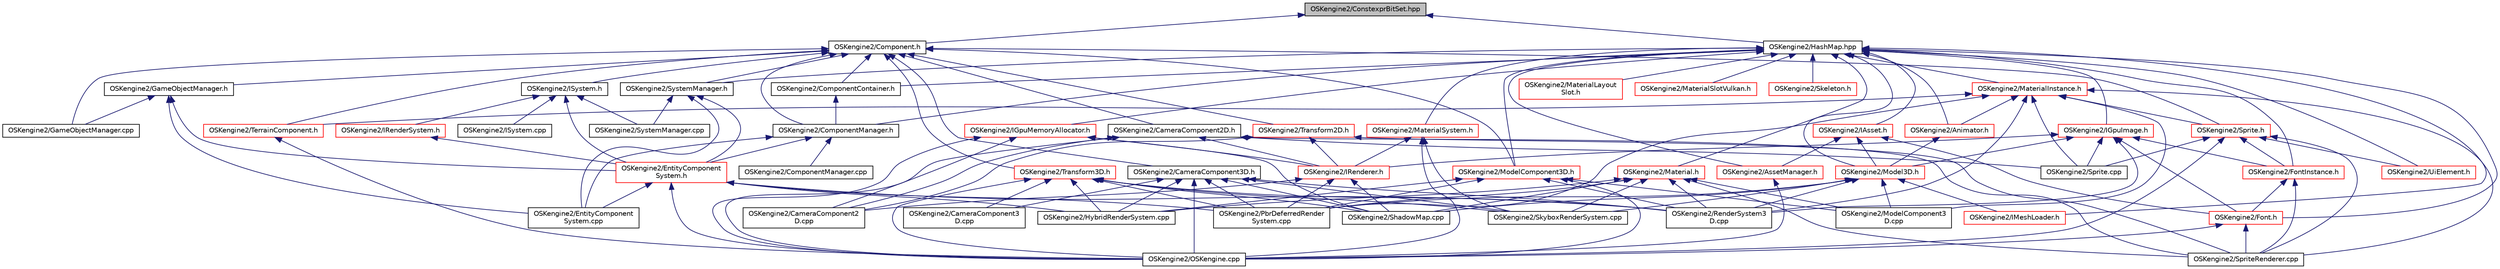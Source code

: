 digraph "OSKengine2/ConstexprBitSet.hpp"
{
 // LATEX_PDF_SIZE
  edge [fontname="Helvetica",fontsize="10",labelfontname="Helvetica",labelfontsize="10"];
  node [fontname="Helvetica",fontsize="10",shape=record];
  Node1 [label="OSKengine2/ConstexprBitSet.hpp",height=0.2,width=0.4,color="black", fillcolor="grey75", style="filled", fontcolor="black",tooltip=" "];
  Node1 -> Node2 [dir="back",color="midnightblue",fontsize="10",style="solid",fontname="Helvetica"];
  Node2 [label="OSKengine2/Component.h",height=0.2,width=0.4,color="black", fillcolor="white", style="filled",URL="$_component_8h.html",tooltip=" "];
  Node2 -> Node3 [dir="back",color="midnightblue",fontsize="10",style="solid",fontname="Helvetica"];
  Node3 [label="OSKengine2/CameraComponent2D.h",height=0.2,width=0.4,color="black", fillcolor="white", style="filled",URL="$_camera_component2_d_8h.html",tooltip=" "];
  Node3 -> Node4 [dir="back",color="midnightblue",fontsize="10",style="solid",fontname="Helvetica"];
  Node4 [label="OSKengine2/CameraComponent2\lD.cpp",height=0.2,width=0.4,color="black", fillcolor="white", style="filled",URL="$_camera_component2_d_8cpp.html",tooltip=" "];
  Node3 -> Node5 [dir="back",color="midnightblue",fontsize="10",style="solid",fontname="Helvetica"];
  Node5 [label="OSKengine2/IRenderer.h",height=0.2,width=0.4,color="red", fillcolor="white", style="filled",URL="$_i_renderer_8h.html",tooltip=" "];
  Node5 -> Node4 [dir="back",color="midnightblue",fontsize="10",style="solid",fontname="Helvetica"];
  Node5 -> Node41 [dir="back",color="midnightblue",fontsize="10",style="solid",fontname="Helvetica"];
  Node41 [label="OSKengine2/PbrDeferredRender\lSystem.cpp",height=0.2,width=0.4,color="black", fillcolor="white", style="filled",URL="$_pbr_deferred_render_system_8cpp.html",tooltip=" "];
  Node5 -> Node69 [dir="back",color="midnightblue",fontsize="10",style="solid",fontname="Helvetica"];
  Node69 [label="OSKengine2/ShadowMap.cpp",height=0.2,width=0.4,color="black", fillcolor="white", style="filled",URL="$_shadow_map_8cpp.html",tooltip=" "];
  Node3 -> Node40 [dir="back",color="midnightblue",fontsize="10",style="solid",fontname="Helvetica"];
  Node40 [label="OSKengine2/OSKengine.cpp",height=0.2,width=0.4,color="black", fillcolor="white", style="filled",URL="$_o_s_kengine_8cpp.html",tooltip=" "];
  Node3 -> Node85 [dir="back",color="midnightblue",fontsize="10",style="solid",fontname="Helvetica"];
  Node85 [label="OSKengine2/Sprite.cpp",height=0.2,width=0.4,color="black", fillcolor="white", style="filled",URL="$_sprite_8cpp.html",tooltip=" "];
  Node3 -> Node86 [dir="back",color="midnightblue",fontsize="10",style="solid",fontname="Helvetica"];
  Node86 [label="OSKengine2/SpriteRenderer.cpp",height=0.2,width=0.4,color="black", fillcolor="white", style="filled",URL="$_sprite_renderer_8cpp.html",tooltip=" "];
  Node2 -> Node87 [dir="back",color="midnightblue",fontsize="10",style="solid",fontname="Helvetica"];
  Node87 [label="OSKengine2/CameraComponent3D.h",height=0.2,width=0.4,color="black", fillcolor="white", style="filled",URL="$_camera_component3_d_8h.html",tooltip=" "];
  Node87 -> Node33 [dir="back",color="midnightblue",fontsize="10",style="solid",fontname="Helvetica"];
  Node33 [label="OSKengine2/CameraComponent3\lD.cpp",height=0.2,width=0.4,color="black", fillcolor="white", style="filled",URL="$_camera_component3_d_8cpp.html",tooltip=" "];
  Node87 -> Node39 [dir="back",color="midnightblue",fontsize="10",style="solid",fontname="Helvetica"];
  Node39 [label="OSKengine2/HybridRenderSystem.cpp",height=0.2,width=0.4,color="black", fillcolor="white", style="filled",URL="$_hybrid_render_system_8cpp.html",tooltip=" "];
  Node87 -> Node40 [dir="back",color="midnightblue",fontsize="10",style="solid",fontname="Helvetica"];
  Node87 -> Node41 [dir="back",color="midnightblue",fontsize="10",style="solid",fontname="Helvetica"];
  Node87 -> Node43 [dir="back",color="midnightblue",fontsize="10",style="solid",fontname="Helvetica"];
  Node43 [label="OSKengine2/RenderSystem3\lD.cpp",height=0.2,width=0.4,color="black", fillcolor="white", style="filled",URL="$_render_system3_d_8cpp.html",tooltip=" "];
  Node87 -> Node69 [dir="back",color="midnightblue",fontsize="10",style="solid",fontname="Helvetica"];
  Node87 -> Node70 [dir="back",color="midnightblue",fontsize="10",style="solid",fontname="Helvetica"];
  Node70 [label="OSKengine2/SkyboxRenderSystem.cpp",height=0.2,width=0.4,color="black", fillcolor="white", style="filled",URL="$_skybox_render_system_8cpp.html",tooltip=" "];
  Node2 -> Node88 [dir="back",color="midnightblue",fontsize="10",style="solid",fontname="Helvetica"];
  Node88 [label="OSKengine2/ComponentContainer.h",height=0.2,width=0.4,color="black", fillcolor="white", style="filled",URL="$_component_container_8h.html",tooltip=" "];
  Node88 -> Node89 [dir="back",color="midnightblue",fontsize="10",style="solid",fontname="Helvetica"];
  Node89 [label="OSKengine2/ComponentManager.h",height=0.2,width=0.4,color="black", fillcolor="white", style="filled",URL="$_component_manager_8h.html",tooltip=" "];
  Node89 -> Node90 [dir="back",color="midnightblue",fontsize="10",style="solid",fontname="Helvetica"];
  Node90 [label="OSKengine2/ComponentManager.cpp",height=0.2,width=0.4,color="black", fillcolor="white", style="filled",URL="$_component_manager_8cpp.html",tooltip=" "];
  Node89 -> Node38 [dir="back",color="midnightblue",fontsize="10",style="solid",fontname="Helvetica"];
  Node38 [label="OSKengine2/EntityComponent\lSystem.cpp",height=0.2,width=0.4,color="black", fillcolor="white", style="filled",URL="$_entity_component_system_8cpp.html",tooltip=" "];
  Node89 -> Node37 [dir="back",color="midnightblue",fontsize="10",style="solid",fontname="Helvetica"];
  Node37 [label="OSKengine2/EntityComponent\lSystem.h",height=0.2,width=0.4,color="red", fillcolor="white", style="filled",URL="$_entity_component_system_8h.html",tooltip=" "];
  Node37 -> Node38 [dir="back",color="midnightblue",fontsize="10",style="solid",fontname="Helvetica"];
  Node37 -> Node39 [dir="back",color="midnightblue",fontsize="10",style="solid",fontname="Helvetica"];
  Node37 -> Node40 [dir="back",color="midnightblue",fontsize="10",style="solid",fontname="Helvetica"];
  Node37 -> Node41 [dir="back",color="midnightblue",fontsize="10",style="solid",fontname="Helvetica"];
  Node37 -> Node43 [dir="back",color="midnightblue",fontsize="10",style="solid",fontname="Helvetica"];
  Node2 -> Node89 [dir="back",color="midnightblue",fontsize="10",style="solid",fontname="Helvetica"];
  Node2 -> Node91 [dir="back",color="midnightblue",fontsize="10",style="solid",fontname="Helvetica"];
  Node91 [label="OSKengine2/GameObjectManager.cpp",height=0.2,width=0.4,color="black", fillcolor="white", style="filled",URL="$_game_object_manager_8cpp.html",tooltip=" "];
  Node2 -> Node92 [dir="back",color="midnightblue",fontsize="10",style="solid",fontname="Helvetica"];
  Node92 [label="OSKengine2/GameObjectManager.h",height=0.2,width=0.4,color="black", fillcolor="white", style="filled",URL="$_game_object_manager_8h.html",tooltip=" "];
  Node92 -> Node38 [dir="back",color="midnightblue",fontsize="10",style="solid",fontname="Helvetica"];
  Node92 -> Node37 [dir="back",color="midnightblue",fontsize="10",style="solid",fontname="Helvetica"];
  Node92 -> Node91 [dir="back",color="midnightblue",fontsize="10",style="solid",fontname="Helvetica"];
  Node2 -> Node93 [dir="back",color="midnightblue",fontsize="10",style="solid",fontname="Helvetica"];
  Node93 [label="OSKengine2/ISystem.h",height=0.2,width=0.4,color="black", fillcolor="white", style="filled",URL="$_i_system_8h.html",tooltip=" "];
  Node93 -> Node37 [dir="back",color="midnightblue",fontsize="10",style="solid",fontname="Helvetica"];
  Node93 -> Node94 [dir="back",color="midnightblue",fontsize="10",style="solid",fontname="Helvetica"];
  Node94 [label="OSKengine2/IRenderSystem.h",height=0.2,width=0.4,color="red", fillcolor="white", style="filled",URL="$_i_render_system_8h.html",tooltip=" "];
  Node94 -> Node37 [dir="back",color="midnightblue",fontsize="10",style="solid",fontname="Helvetica"];
  Node93 -> Node101 [dir="back",color="midnightblue",fontsize="10",style="solid",fontname="Helvetica"];
  Node101 [label="OSKengine2/ISystem.cpp",height=0.2,width=0.4,color="black", fillcolor="white", style="filled",URL="$_i_system_8cpp.html",tooltip=" "];
  Node93 -> Node102 [dir="back",color="midnightblue",fontsize="10",style="solid",fontname="Helvetica"];
  Node102 [label="OSKengine2/SystemManager.cpp",height=0.2,width=0.4,color="black", fillcolor="white", style="filled",URL="$_system_manager_8cpp.html",tooltip=" "];
  Node2 -> Node103 [dir="back",color="midnightblue",fontsize="10",style="solid",fontname="Helvetica"];
  Node103 [label="OSKengine2/ModelComponent3D.h",height=0.2,width=0.4,color="red", fillcolor="white", style="filled",URL="$_model_component3_d_8h.html",tooltip=" "];
  Node103 -> Node39 [dir="back",color="midnightblue",fontsize="10",style="solid",fontname="Helvetica"];
  Node103 -> Node104 [dir="back",color="midnightblue",fontsize="10",style="solid",fontname="Helvetica"];
  Node104 [label="OSKengine2/ModelComponent3\lD.cpp",height=0.2,width=0.4,color="black", fillcolor="white", style="filled",URL="$_model_component3_d_8cpp.html",tooltip=" "];
  Node103 -> Node40 [dir="back",color="midnightblue",fontsize="10",style="solid",fontname="Helvetica"];
  Node103 -> Node41 [dir="back",color="midnightblue",fontsize="10",style="solid",fontname="Helvetica"];
  Node103 -> Node43 [dir="back",color="midnightblue",fontsize="10",style="solid",fontname="Helvetica"];
  Node2 -> Node105 [dir="back",color="midnightblue",fontsize="10",style="solid",fontname="Helvetica"];
  Node105 [label="OSKengine2/Sprite.h",height=0.2,width=0.4,color="red", fillcolor="white", style="filled",URL="$_sprite_8h.html",tooltip=" "];
  Node105 -> Node106 [dir="back",color="midnightblue",fontsize="10",style="solid",fontname="Helvetica"];
  Node106 [label="OSKengine2/FontInstance.h",height=0.2,width=0.4,color="red", fillcolor="white", style="filled",URL="$_font_instance_8h.html",tooltip=" "];
  Node106 -> Node107 [dir="back",color="midnightblue",fontsize="10",style="solid",fontname="Helvetica"];
  Node107 [label="OSKengine2/Font.h",height=0.2,width=0.4,color="red", fillcolor="white", style="filled",URL="$_font_8h.html",tooltip=" "];
  Node107 -> Node40 [dir="back",color="midnightblue",fontsize="10",style="solid",fontname="Helvetica"];
  Node107 -> Node86 [dir="back",color="midnightblue",fontsize="10",style="solid",fontname="Helvetica"];
  Node106 -> Node86 [dir="back",color="midnightblue",fontsize="10",style="solid",fontname="Helvetica"];
  Node105 -> Node40 [dir="back",color="midnightblue",fontsize="10",style="solid",fontname="Helvetica"];
  Node105 -> Node85 [dir="back",color="midnightblue",fontsize="10",style="solid",fontname="Helvetica"];
  Node105 -> Node86 [dir="back",color="midnightblue",fontsize="10",style="solid",fontname="Helvetica"];
  Node105 -> Node115 [dir="back",color="midnightblue",fontsize="10",style="solid",fontname="Helvetica"];
  Node115 [label="OSKengine2/UiElement.h",height=0.2,width=0.4,color="red", fillcolor="white", style="filled",URL="$_ui_element_8h.html",tooltip=" "];
  Node2 -> Node118 [dir="back",color="midnightblue",fontsize="10",style="solid",fontname="Helvetica"];
  Node118 [label="OSKengine2/SystemManager.h",height=0.2,width=0.4,color="black", fillcolor="white", style="filled",URL="$_system_manager_8h.html",tooltip=" "];
  Node118 -> Node38 [dir="back",color="midnightblue",fontsize="10",style="solid",fontname="Helvetica"];
  Node118 -> Node37 [dir="back",color="midnightblue",fontsize="10",style="solid",fontname="Helvetica"];
  Node118 -> Node102 [dir="back",color="midnightblue",fontsize="10",style="solid",fontname="Helvetica"];
  Node2 -> Node119 [dir="back",color="midnightblue",fontsize="10",style="solid",fontname="Helvetica"];
  Node119 [label="OSKengine2/TerrainComponent.h",height=0.2,width=0.4,color="red", fillcolor="white", style="filled",URL="$_terrain_component_8h.html",tooltip=" "];
  Node119 -> Node40 [dir="back",color="midnightblue",fontsize="10",style="solid",fontname="Helvetica"];
  Node2 -> Node120 [dir="back",color="midnightblue",fontsize="10",style="solid",fontname="Helvetica"];
  Node120 [label="OSKengine2/Transform2D.h",height=0.2,width=0.4,color="red", fillcolor="white", style="filled",URL="$_transform2_d_8h.html",tooltip=" "];
  Node120 -> Node4 [dir="back",color="midnightblue",fontsize="10",style="solid",fontname="Helvetica"];
  Node120 -> Node5 [dir="back",color="midnightblue",fontsize="10",style="solid",fontname="Helvetica"];
  Node120 -> Node86 [dir="back",color="midnightblue",fontsize="10",style="solid",fontname="Helvetica"];
  Node2 -> Node121 [dir="back",color="midnightblue",fontsize="10",style="solid",fontname="Helvetica"];
  Node121 [label="OSKengine2/Transform3D.h",height=0.2,width=0.4,color="red", fillcolor="white", style="filled",URL="$_transform3_d_8h.html",tooltip=" "];
  Node121 -> Node33 [dir="back",color="midnightblue",fontsize="10",style="solid",fontname="Helvetica"];
  Node121 -> Node39 [dir="back",color="midnightblue",fontsize="10",style="solid",fontname="Helvetica"];
  Node121 -> Node40 [dir="back",color="midnightblue",fontsize="10",style="solid",fontname="Helvetica"];
  Node121 -> Node41 [dir="back",color="midnightblue",fontsize="10",style="solid",fontname="Helvetica"];
  Node121 -> Node43 [dir="back",color="midnightblue",fontsize="10",style="solid",fontname="Helvetica"];
  Node121 -> Node69 [dir="back",color="midnightblue",fontsize="10",style="solid",fontname="Helvetica"];
  Node121 -> Node70 [dir="back",color="midnightblue",fontsize="10",style="solid",fontname="Helvetica"];
  Node1 -> Node128 [dir="back",color="midnightblue",fontsize="10",style="solid",fontname="Helvetica"];
  Node128 [label="OSKengine2/HashMap.hpp",height=0.2,width=0.4,color="black", fillcolor="white", style="filled",URL="$_hash_map_8hpp.html",tooltip=" "];
  Node128 -> Node129 [dir="back",color="midnightblue",fontsize="10",style="solid",fontname="Helvetica"];
  Node129 [label="OSKengine2/Animator.h",height=0.2,width=0.4,color="red", fillcolor="white", style="filled",URL="$_animator_8h.html",tooltip=" "];
  Node129 -> Node134 [dir="back",color="midnightblue",fontsize="10",style="solid",fontname="Helvetica"];
  Node134 [label="OSKengine2/Model3D.h",height=0.2,width=0.4,color="red", fillcolor="white", style="filled",URL="$_model3_d_8h.html",tooltip=" "];
  Node134 -> Node135 [dir="back",color="midnightblue",fontsize="10",style="solid",fontname="Helvetica"];
  Node135 [label="OSKengine2/IMeshLoader.h",height=0.2,width=0.4,color="red", fillcolor="white", style="filled",URL="$_i_mesh_loader_8h.html",tooltip=" "];
  Node134 -> Node104 [dir="back",color="midnightblue",fontsize="10",style="solid",fontname="Helvetica"];
  Node134 -> Node41 [dir="back",color="midnightblue",fontsize="10",style="solid",fontname="Helvetica"];
  Node134 -> Node43 [dir="back",color="midnightblue",fontsize="10",style="solid",fontname="Helvetica"];
  Node134 -> Node69 [dir="back",color="midnightblue",fontsize="10",style="solid",fontname="Helvetica"];
  Node134 -> Node70 [dir="back",color="midnightblue",fontsize="10",style="solid",fontname="Helvetica"];
  Node128 -> Node139 [dir="back",color="midnightblue",fontsize="10",style="solid",fontname="Helvetica"];
  Node139 [label="OSKengine2/AssetManager.h",height=0.2,width=0.4,color="red", fillcolor="white", style="filled",URL="$_asset_manager_8h.html",tooltip=" "];
  Node139 -> Node40 [dir="back",color="midnightblue",fontsize="10",style="solid",fontname="Helvetica"];
  Node128 -> Node88 [dir="back",color="midnightblue",fontsize="10",style="solid",fontname="Helvetica"];
  Node128 -> Node89 [dir="back",color="midnightblue",fontsize="10",style="solid",fontname="Helvetica"];
  Node128 -> Node107 [dir="back",color="midnightblue",fontsize="10",style="solid",fontname="Helvetica"];
  Node128 -> Node106 [dir="back",color="midnightblue",fontsize="10",style="solid",fontname="Helvetica"];
  Node128 -> Node141 [dir="back",color="midnightblue",fontsize="10",style="solid",fontname="Helvetica"];
  Node141 [label="OSKengine2/IAsset.h",height=0.2,width=0.4,color="red", fillcolor="white", style="filled",URL="$_i_asset_8h.html",tooltip=" "];
  Node141 -> Node139 [dir="back",color="midnightblue",fontsize="10",style="solid",fontname="Helvetica"];
  Node141 -> Node107 [dir="back",color="midnightblue",fontsize="10",style="solid",fontname="Helvetica"];
  Node141 -> Node134 [dir="back",color="midnightblue",fontsize="10",style="solid",fontname="Helvetica"];
  Node128 -> Node149 [dir="back",color="midnightblue",fontsize="10",style="solid",fontname="Helvetica"];
  Node149 [label="OSKengine2/IGpuImage.h",height=0.2,width=0.4,color="red", fillcolor="white", style="filled",URL="$_i_gpu_image_8h.html",tooltip=" "];
  Node149 -> Node107 [dir="back",color="midnightblue",fontsize="10",style="solid",fontname="Helvetica"];
  Node149 -> Node106 [dir="back",color="midnightblue",fontsize="10",style="solid",fontname="Helvetica"];
  Node149 -> Node5 [dir="back",color="midnightblue",fontsize="10",style="solid",fontname="Helvetica"];
  Node149 -> Node134 [dir="back",color="midnightblue",fontsize="10",style="solid",fontname="Helvetica"];
  Node149 -> Node43 [dir="back",color="midnightblue",fontsize="10",style="solid",fontname="Helvetica"];
  Node149 -> Node85 [dir="back",color="midnightblue",fontsize="10",style="solid",fontname="Helvetica"];
  Node128 -> Node164 [dir="back",color="midnightblue",fontsize="10",style="solid",fontname="Helvetica"];
  Node164 [label="OSKengine2/IGpuMemoryAllocator.h",height=0.2,width=0.4,color="red", fillcolor="white", style="filled",URL="$_i_gpu_memory_allocator_8h.html",tooltip=" "];
  Node164 -> Node4 [dir="back",color="midnightblue",fontsize="10",style="solid",fontname="Helvetica"];
  Node164 -> Node5 [dir="back",color="midnightblue",fontsize="10",style="solid",fontname="Helvetica"];
  Node164 -> Node40 [dir="back",color="midnightblue",fontsize="10",style="solid",fontname="Helvetica"];
  Node164 -> Node69 [dir="back",color="midnightblue",fontsize="10",style="solid",fontname="Helvetica"];
  Node128 -> Node135 [dir="back",color="midnightblue",fontsize="10",style="solid",fontname="Helvetica"];
  Node128 -> Node167 [dir="back",color="midnightblue",fontsize="10",style="solid",fontname="Helvetica"];
  Node167 [label="OSKengine2/Material.h",height=0.2,width=0.4,color="red", fillcolor="white", style="filled",URL="$_material_8h.html",tooltip=" "];
  Node167 -> Node39 [dir="back",color="midnightblue",fontsize="10",style="solid",fontname="Helvetica"];
  Node167 -> Node104 [dir="back",color="midnightblue",fontsize="10",style="solid",fontname="Helvetica"];
  Node167 -> Node41 [dir="back",color="midnightblue",fontsize="10",style="solid",fontname="Helvetica"];
  Node167 -> Node43 [dir="back",color="midnightblue",fontsize="10",style="solid",fontname="Helvetica"];
  Node167 -> Node69 [dir="back",color="midnightblue",fontsize="10",style="solid",fontname="Helvetica"];
  Node167 -> Node70 [dir="back",color="midnightblue",fontsize="10",style="solid",fontname="Helvetica"];
  Node167 -> Node86 [dir="back",color="midnightblue",fontsize="10",style="solid",fontname="Helvetica"];
  Node128 -> Node168 [dir="back",color="midnightblue",fontsize="10",style="solid",fontname="Helvetica"];
  Node168 [label="OSKengine2/MaterialInstance.h",height=0.2,width=0.4,color="red", fillcolor="white", style="filled",URL="$_material_instance_8h.html",tooltip=" "];
  Node168 -> Node129 [dir="back",color="midnightblue",fontsize="10",style="solid",fontname="Helvetica"];
  Node168 -> Node104 [dir="back",color="midnightblue",fontsize="10",style="solid",fontname="Helvetica"];
  Node168 -> Node41 [dir="back",color="midnightblue",fontsize="10",style="solid",fontname="Helvetica"];
  Node168 -> Node43 [dir="back",color="midnightblue",fontsize="10",style="solid",fontname="Helvetica"];
  Node168 -> Node85 [dir="back",color="midnightblue",fontsize="10",style="solid",fontname="Helvetica"];
  Node168 -> Node105 [dir="back",color="midnightblue",fontsize="10",style="solid",fontname="Helvetica"];
  Node168 -> Node86 [dir="back",color="midnightblue",fontsize="10",style="solid",fontname="Helvetica"];
  Node168 -> Node119 [dir="back",color="midnightblue",fontsize="10",style="solid",fontname="Helvetica"];
  Node128 -> Node173 [dir="back",color="midnightblue",fontsize="10",style="solid",fontname="Helvetica"];
  Node173 [label="OSKengine2/MaterialLayout\lSlot.h",height=0.2,width=0.4,color="red", fillcolor="white", style="filled",URL="$_material_layout_slot_8h.html",tooltip=" "];
  Node128 -> Node182 [dir="back",color="midnightblue",fontsize="10",style="solid",fontname="Helvetica"];
  Node182 [label="OSKengine2/MaterialSlotVulkan.h",height=0.2,width=0.4,color="red", fillcolor="white", style="filled",URL="$_material_slot_vulkan_8h.html",tooltip=" "];
  Node128 -> Node183 [dir="back",color="midnightblue",fontsize="10",style="solid",fontname="Helvetica"];
  Node183 [label="OSKengine2/MaterialSystem.h",height=0.2,width=0.4,color="red", fillcolor="white", style="filled",URL="$_material_system_8h.html",tooltip=" "];
  Node183 -> Node5 [dir="back",color="midnightblue",fontsize="10",style="solid",fontname="Helvetica"];
  Node183 -> Node40 [dir="back",color="midnightblue",fontsize="10",style="solid",fontname="Helvetica"];
  Node183 -> Node70 [dir="back",color="midnightblue",fontsize="10",style="solid",fontname="Helvetica"];
  Node128 -> Node134 [dir="back",color="midnightblue",fontsize="10",style="solid",fontname="Helvetica"];
  Node128 -> Node103 [dir="back",color="midnightblue",fontsize="10",style="solid",fontname="Helvetica"];
  Node128 -> Node184 [dir="back",color="midnightblue",fontsize="10",style="solid",fontname="Helvetica"];
  Node184 [label="OSKengine2/Skeleton.h",height=0.2,width=0.4,color="red", fillcolor="white", style="filled",URL="$_skeleton_8h.html",tooltip=" "];
  Node128 -> Node118 [dir="back",color="midnightblue",fontsize="10",style="solid",fontname="Helvetica"];
  Node128 -> Node115 [dir="back",color="midnightblue",fontsize="10",style="solid",fontname="Helvetica"];
}
